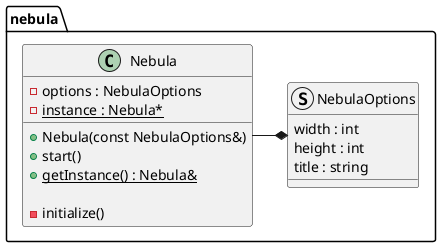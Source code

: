 @startuml
namespace nebula {
    struct NebulaOptions {
        width : int
        height : int
        title : string
    }

    class Nebula {

        -options : NebulaOptions
        -{static} instance : Nebula*

        +Nebula(const NebulaOptions&)
        +start()
        +{static} getInstance() : Nebula&

        -initialize()

    }
}

Nebula -* NebulaOptions



@enduml